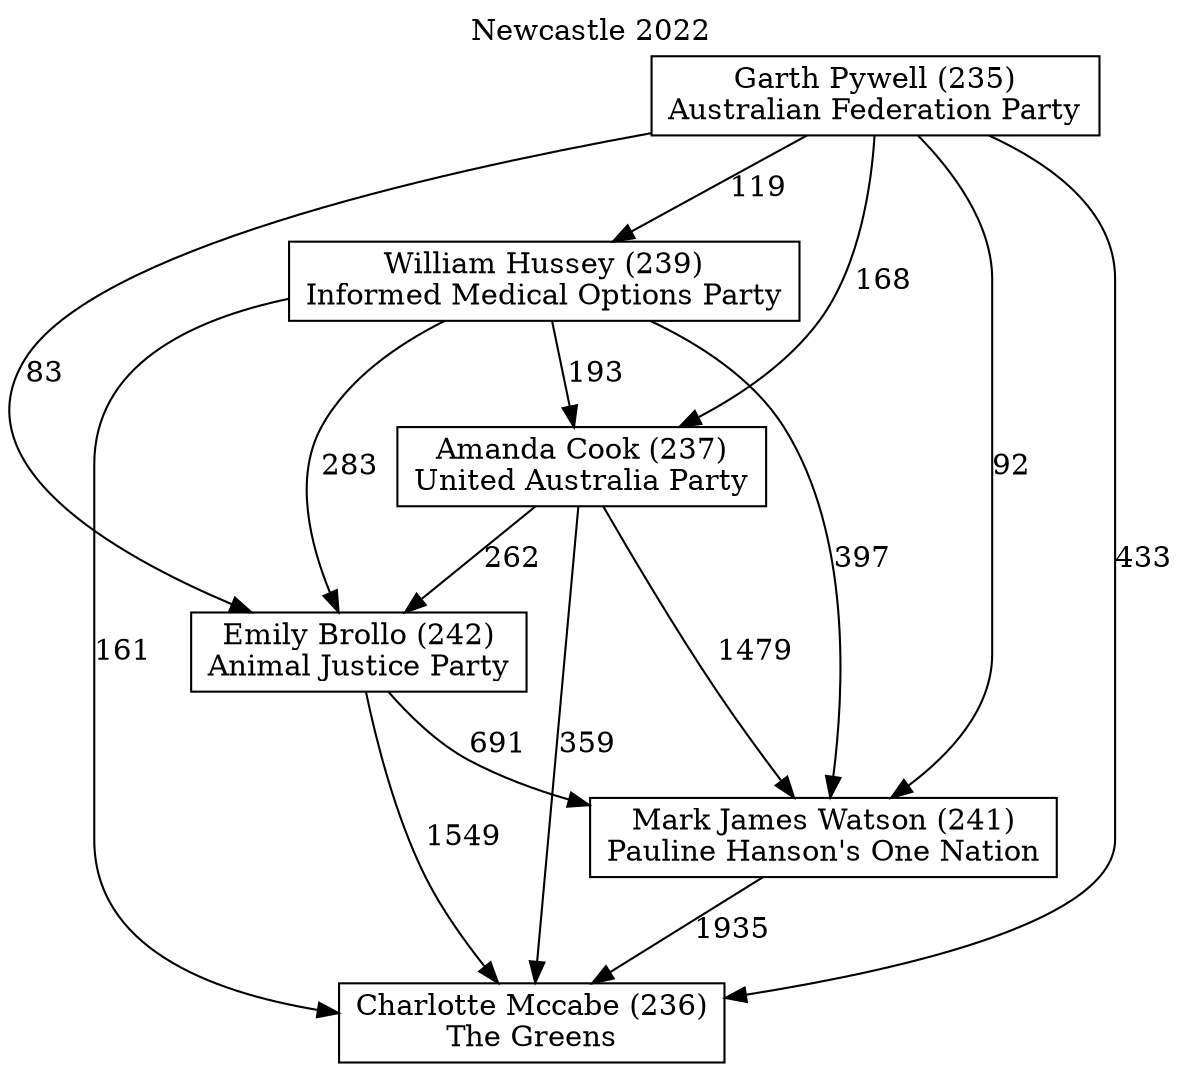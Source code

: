 // House preference flow
digraph "Charlotte Mccabe (236)_Newcastle_2022" {
	graph [label="Newcastle 2022" labelloc=t mclimit=10]
	node [shape=box]
	"Emily Brollo (242)" [label="Emily Brollo (242)
Animal Justice Party"]
	"William Hussey (239)" [label="William Hussey (239)
Informed Medical Options Party"]
	"Charlotte Mccabe (236)" [label="Charlotte Mccabe (236)
The Greens"]
	"Amanda Cook (237)" [label="Amanda Cook (237)
United Australia Party"]
	"Garth Pywell (235)" [label="Garth Pywell (235)
Australian Federation Party"]
	"Mark James Watson (241)" [label="Mark James Watson (241)
Pauline Hanson's One Nation"]
	"Garth Pywell (235)" -> "William Hussey (239)" [label=119]
	"William Hussey (239)" -> "Mark James Watson (241)" [label=397]
	"Amanda Cook (237)" -> "Charlotte Mccabe (236)" [label=359]
	"William Hussey (239)" -> "Charlotte Mccabe (236)" [label=161]
	"Mark James Watson (241)" -> "Charlotte Mccabe (236)" [label=1935]
	"William Hussey (239)" -> "Amanda Cook (237)" [label=193]
	"Amanda Cook (237)" -> "Emily Brollo (242)" [label=262]
	"Garth Pywell (235)" -> "Emily Brollo (242)" [label=83]
	"Emily Brollo (242)" -> "Mark James Watson (241)" [label=691]
	"William Hussey (239)" -> "Emily Brollo (242)" [label=283]
	"Garth Pywell (235)" -> "Charlotte Mccabe (236)" [label=433]
	"Amanda Cook (237)" -> "Mark James Watson (241)" [label=1479]
	"Garth Pywell (235)" -> "Amanda Cook (237)" [label=168]
	"Emily Brollo (242)" -> "Charlotte Mccabe (236)" [label=1549]
	"Garth Pywell (235)" -> "Mark James Watson (241)" [label=92]
}

